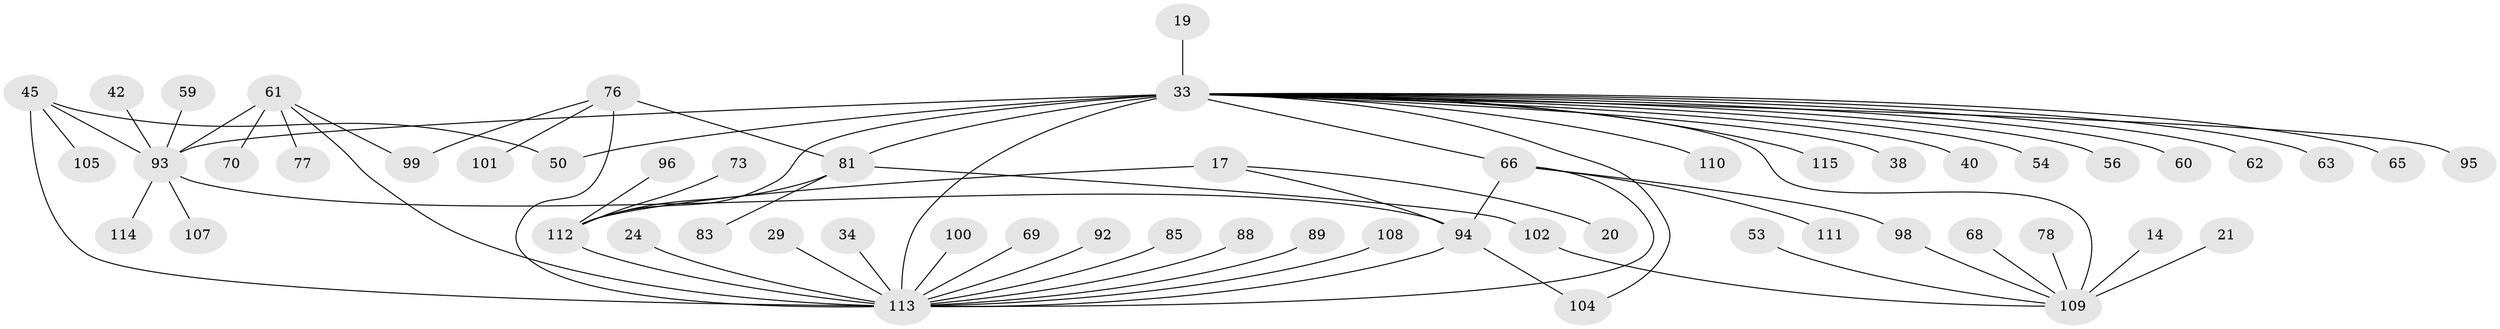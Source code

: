 // original degree distribution, {20: 0.008695652173913044, 6: 0.034782608695652174, 21: 0.008695652173913044, 9: 0.008695652173913044, 8: 0.017391304347826087, 18: 0.017391304347826087, 5: 0.034782608695652174, 4: 0.05217391304347826, 2: 0.25217391304347825, 3: 0.11304347826086956, 1: 0.43478260869565216, 7: 0.008695652173913044, 12: 0.008695652173913044}
// Generated by graph-tools (version 1.1) at 2025/48/03/09/25 04:48:50]
// undirected, 57 vertices, 70 edges
graph export_dot {
graph [start="1"]
  node [color=gray90,style=filled];
  14;
  17;
  19;
  20;
  21;
  24;
  29;
  33 [super="+3+8"];
  34;
  38;
  40;
  42;
  45 [super="+2"];
  50;
  53;
  54;
  56;
  59;
  60 [super="+10"];
  61 [super="+52"];
  62;
  63;
  65;
  66 [super="+51"];
  68;
  69 [super="+12"];
  70;
  73;
  76;
  77;
  78 [super="+31"];
  81 [super="+55+80"];
  83 [super="+46"];
  85;
  88;
  89;
  92 [super="+58"];
  93 [super="+74"];
  94 [super="+75+84"];
  95;
  96;
  98 [super="+57"];
  99;
  100;
  101;
  102 [super="+86"];
  104;
  105;
  107 [super="+103"];
  108;
  109 [super="+91+67"];
  110;
  111;
  112 [super="+71+106"];
  113 [super="+82+44+97+90"];
  114;
  115;
  14 -- 109;
  17 -- 20;
  17 -- 94;
  17 -- 112 [weight=2];
  19 -- 33;
  21 -- 109;
  24 -- 113;
  29 -- 113;
  33 -- 65 [weight=2];
  33 -- 93 [weight=3];
  33 -- 38;
  33 -- 104;
  33 -- 110;
  33 -- 54;
  33 -- 56;
  33 -- 62;
  33 -- 95;
  33 -- 40;
  33 -- 50;
  33 -- 115;
  33 -- 63;
  33 -- 60;
  33 -- 113 [weight=9];
  33 -- 109 [weight=3];
  33 -- 112 [weight=3];
  33 -- 66 [weight=2];
  33 -- 81 [weight=2];
  34 -- 113;
  42 -- 93;
  45 -- 50;
  45 -- 105;
  45 -- 93;
  45 -- 113 [weight=5];
  53 -- 109;
  59 -- 93;
  61 -- 77;
  61 -- 99;
  61 -- 70;
  61 -- 93 [weight=2];
  61 -- 113;
  66 -- 98;
  66 -- 113;
  66 -- 94;
  66 -- 111;
  68 -- 109;
  69 -- 113;
  73 -- 112;
  76 -- 99;
  76 -- 101;
  76 -- 113 [weight=2];
  76 -- 81;
  78 -- 109;
  81 -- 112;
  81 -- 83;
  81 -- 102;
  85 -- 113;
  88 -- 113;
  89 -- 113;
  92 -- 113;
  93 -- 114;
  93 -- 94 [weight=2];
  93 -- 107;
  94 -- 104;
  94 -- 113 [weight=2];
  96 -- 112;
  98 -- 109;
  100 -- 113;
  102 -- 109;
  108 -- 113;
  112 -- 113 [weight=7];
}
